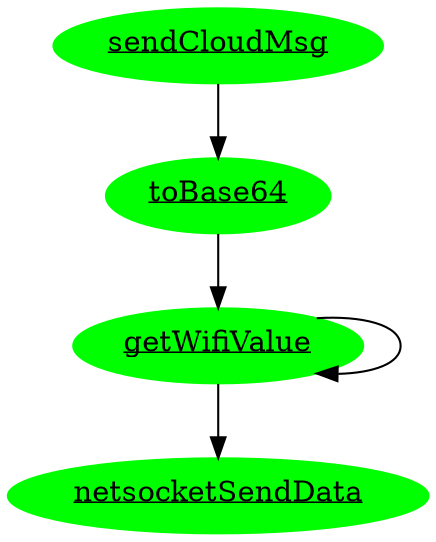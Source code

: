digraph G26 {
  sendCloudMsg[style="filled", color="green", label=<<u>sendCloudMsg</u>> URL="\ref sendCloudMsg"];
  toBase64[style="filled", color="green", label=<<u>toBase64</u>> URL="\ref toBase64"];
  sendCloudMsg -> toBase64;
  getWifiValue[style="filled", color="green", label=<<u>getWifiValue</u>> URL="\ref getWifiValue"];
  toBase64 -> getWifiValue;
  getWifiValue -> getWifiValue;
  netsocketSendData[style="filled", color="green", label=<<u>netsocketSendData</u>> URL="\ref netsocketSendData"];
  getWifiValue -> netsocketSendData;
}
